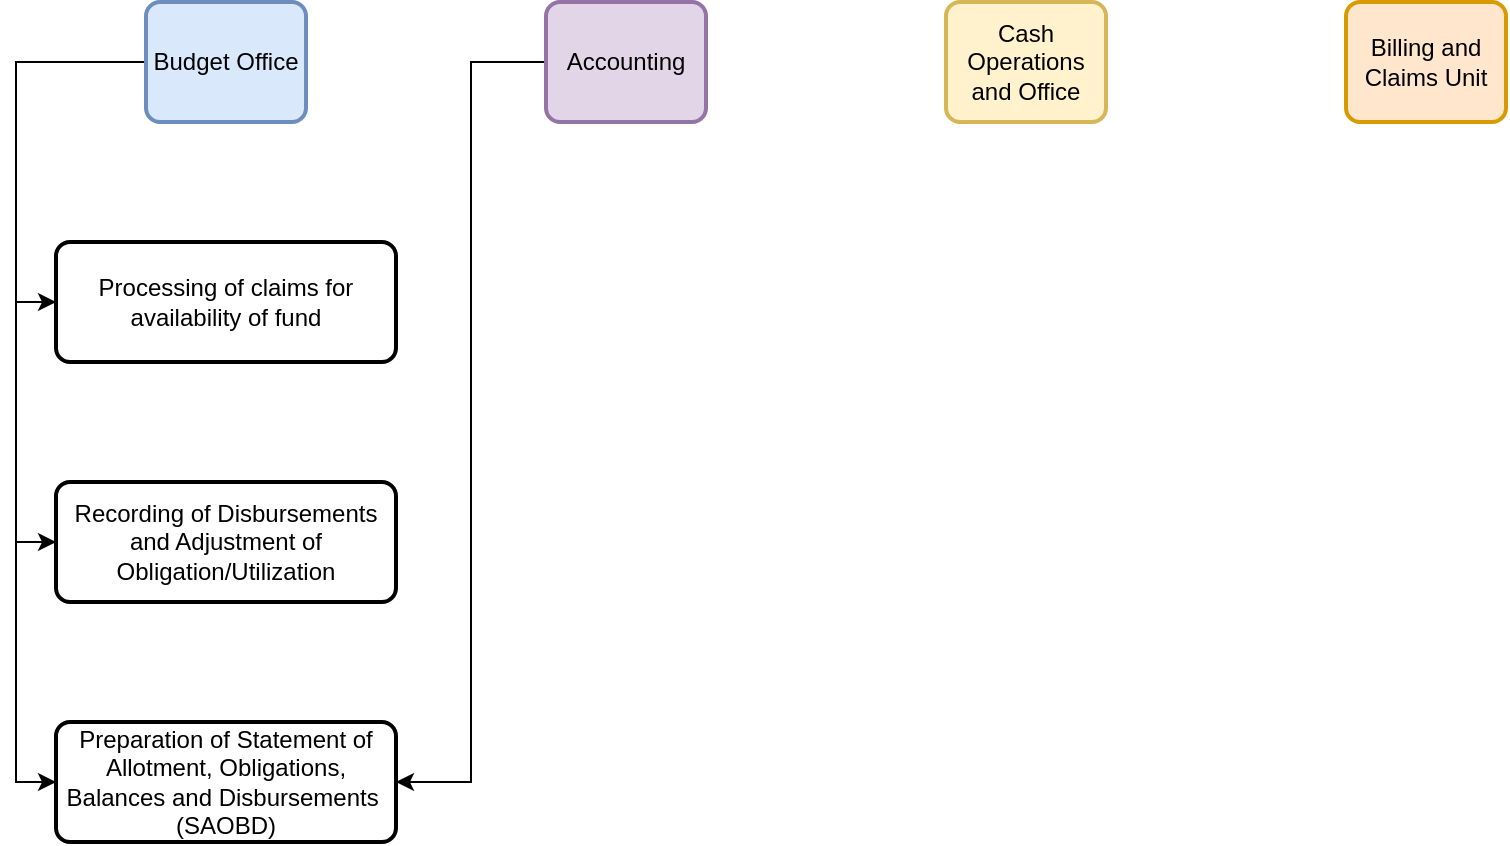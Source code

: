 <mxfile version="20.1.1" type="github">
  <diagram id="kmViDiwOIy_1BK0ksrDb" name="Relationships">
    <mxGraphModel dx="1185" dy="628" grid="1" gridSize="10" guides="1" tooltips="1" connect="1" arrows="1" fold="1" page="1" pageScale="1" pageWidth="850" pageHeight="1100" math="0" shadow="0">
      <root>
        <mxCell id="0" />
        <mxCell id="1" parent="0" />
        <mxCell id="Ekcg4xE2zAP1b17fsqiW-9" style="edgeStyle=orthogonalEdgeStyle;rounded=0;orthogonalLoop=1;jettySize=auto;html=1;entryX=0;entryY=0.5;entryDx=0;entryDy=0;" edge="1" parent="1" source="Ekcg4xE2zAP1b17fsqiW-2" target="Ekcg4xE2zAP1b17fsqiW-6">
          <mxGeometry relative="1" as="geometry">
            <Array as="points">
              <mxPoint x="55" y="150" />
              <mxPoint x="55" y="270" />
            </Array>
          </mxGeometry>
        </mxCell>
        <mxCell id="Ekcg4xE2zAP1b17fsqiW-10" style="edgeStyle=orthogonalEdgeStyle;rounded=0;orthogonalLoop=1;jettySize=auto;html=1;entryX=0;entryY=0.5;entryDx=0;entryDy=0;" edge="1" parent="1" source="Ekcg4xE2zAP1b17fsqiW-2" target="Ekcg4xE2zAP1b17fsqiW-7">
          <mxGeometry relative="1" as="geometry">
            <Array as="points">
              <mxPoint x="55" y="150" />
              <mxPoint x="55" y="390" />
            </Array>
          </mxGeometry>
        </mxCell>
        <mxCell id="Ekcg4xE2zAP1b17fsqiW-11" style="edgeStyle=orthogonalEdgeStyle;rounded=0;orthogonalLoop=1;jettySize=auto;html=1;entryX=0;entryY=0.5;entryDx=0;entryDy=0;" edge="1" parent="1" source="Ekcg4xE2zAP1b17fsqiW-2" target="Ekcg4xE2zAP1b17fsqiW-8">
          <mxGeometry relative="1" as="geometry">
            <Array as="points">
              <mxPoint x="55" y="150" />
              <mxPoint x="55" y="510" />
            </Array>
          </mxGeometry>
        </mxCell>
        <mxCell id="Ekcg4xE2zAP1b17fsqiW-2" value="Budget Office" style="rounded=1;whiteSpace=wrap;html=1;absoluteArcSize=1;arcSize=14;strokeWidth=2;fillColor=#dae8fc;strokeColor=#6c8ebf;" vertex="1" parent="1">
          <mxGeometry x="120" y="120" width="80" height="60" as="geometry" />
        </mxCell>
        <mxCell id="Ekcg4xE2zAP1b17fsqiW-12" style="edgeStyle=orthogonalEdgeStyle;rounded=0;orthogonalLoop=1;jettySize=auto;html=1;entryX=1;entryY=0.5;entryDx=0;entryDy=0;" edge="1" parent="1" source="Ekcg4xE2zAP1b17fsqiW-3" target="Ekcg4xE2zAP1b17fsqiW-8">
          <mxGeometry relative="1" as="geometry" />
        </mxCell>
        <mxCell id="Ekcg4xE2zAP1b17fsqiW-3" value="Accounting" style="rounded=1;whiteSpace=wrap;html=1;absoluteArcSize=1;arcSize=14;strokeWidth=2;fillColor=#e1d5e7;strokeColor=#9673a6;" vertex="1" parent="1">
          <mxGeometry x="320" y="120" width="80" height="60" as="geometry" />
        </mxCell>
        <mxCell id="Ekcg4xE2zAP1b17fsqiW-4" value="Cash Operations and Office" style="rounded=1;whiteSpace=wrap;html=1;absoluteArcSize=1;arcSize=14;strokeWidth=2;fillColor=#fff2cc;strokeColor=#d6b656;" vertex="1" parent="1">
          <mxGeometry x="520" y="120" width="80" height="60" as="geometry" />
        </mxCell>
        <mxCell id="Ekcg4xE2zAP1b17fsqiW-5" value="Billing and Claims Unit" style="rounded=1;whiteSpace=wrap;html=1;absoluteArcSize=1;arcSize=14;strokeWidth=2;fillColor=#ffe6cc;strokeColor=#d79b00;" vertex="1" parent="1">
          <mxGeometry x="720" y="120" width="80" height="60" as="geometry" />
        </mxCell>
        <mxCell id="Ekcg4xE2zAP1b17fsqiW-6" value="Processing of claims for availability of fund" style="rounded=1;whiteSpace=wrap;html=1;absoluteArcSize=1;arcSize=14;strokeWidth=2;" vertex="1" parent="1">
          <mxGeometry x="75" y="240" width="170" height="60" as="geometry" />
        </mxCell>
        <mxCell id="Ekcg4xE2zAP1b17fsqiW-7" value="Recording of Disbursements and Adjustment of Obligation/Utilization" style="rounded=1;whiteSpace=wrap;html=1;absoluteArcSize=1;arcSize=14;strokeWidth=2;" vertex="1" parent="1">
          <mxGeometry x="75" y="360" width="170" height="60" as="geometry" />
        </mxCell>
        <mxCell id="Ekcg4xE2zAP1b17fsqiW-8" value="Preparation of Statement of Allotment, Obligations, Balances and Disbursements&amp;nbsp;&lt;br&gt;(SAOBD)" style="rounded=1;whiteSpace=wrap;html=1;absoluteArcSize=1;arcSize=14;strokeWidth=2;" vertex="1" parent="1">
          <mxGeometry x="75" y="480" width="170" height="60" as="geometry" />
        </mxCell>
      </root>
    </mxGraphModel>
  </diagram>
</mxfile>

